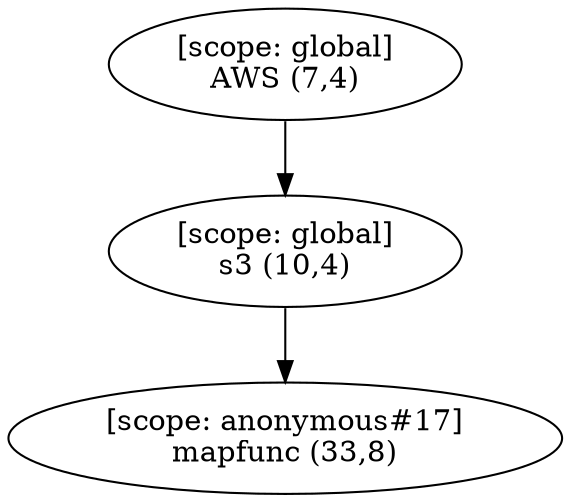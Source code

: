 digraph G {
  graph [ rankdir =TB ];
subgraph global {
  graph [ label = "Scope [global]" ];
  "[scope: global]
AWS (7,4)";
  "[scope: global]
s3 (10,4)";
}

subgraph anonymous_17 {
  graph [ label = "Scope [anonymous_17]" ];
  "[scope: anonymous#17]
mapfunc (33,8)";
}

  "[scope: global]
AWS (7,4)" -> "[scope: global]
s3 (10,4)";
  "[scope: global]
s3 (10,4)" -> "[scope: anonymous#17]
mapfunc (33,8)";
}
